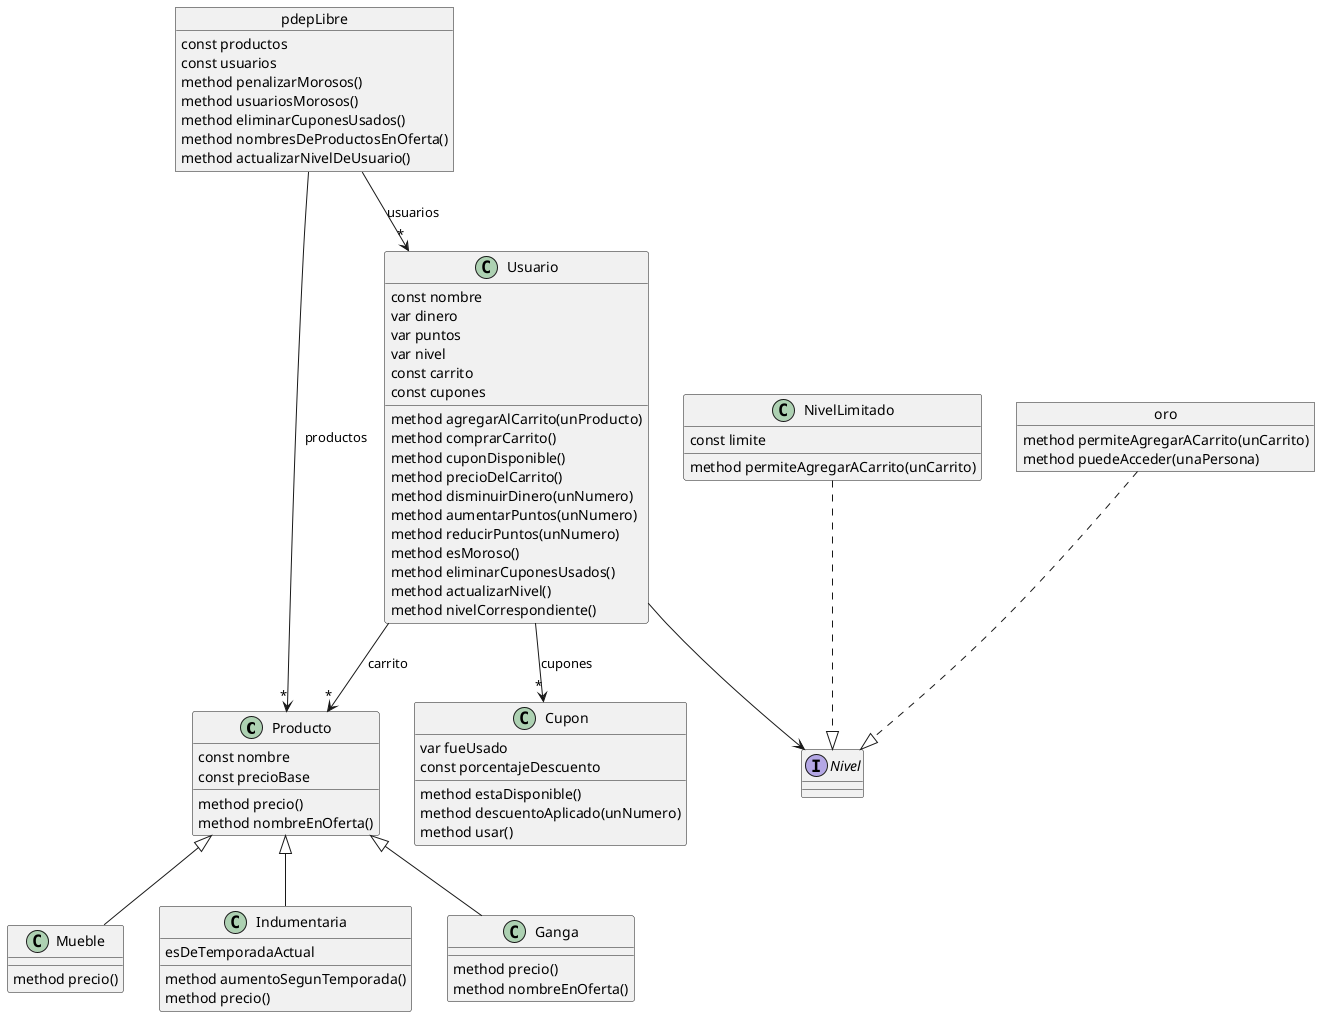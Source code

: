 @startuml

class Producto{
    const nombre
    const precioBase

    method precio()
    method nombreEnOferta()
}

class Mueble extends Producto{
    method precio()
}

class Indumentaria extends Producto{
    esDeTemporadaActual

    method aumentoSegunTemporada()
    method precio()
}

class Ganga extends Producto{
    method precio()
    method nombreEnOferta()
}

class Cupon{
    var fueUsado 
    const porcentajeDescuento
    method estaDisponible() 
    method descuentoAplicado(unNumero)
    method usar()
}

class Usuario{
    const nombre
    var dinero
    var puntos
    var nivel
    const carrito
    const cupones

    method agregarAlCarrito(unProducto)
    method comprarCarrito()
    method cuponDisponible() 
    method precioDelCarrito()
    method disminuirDinero(unNumero)
    method aumentarPuntos(unNumero)
    method reducirPuntos(unNumero)
    method esMoroso()
    method eliminarCuponesUsados()
    method actualizarNivel()
    method nivelCorrespondiente()
}


class NivelLimitado{
    const limite

    method permiteAgregarACarrito(unCarrito)
}

object oro{
   method permiteAgregarACarrito(unCarrito)
   method puedeAcceder(unaPersona)
}

object pdepLibre{
    const productos 
    const usuarios 

    method penalizarMorosos()
    method usuariosMorosos()
    method eliminarCuponesUsados()
    method nombresDeProductosEnOferta()
    method actualizarNivelDeUsuario()
}

interface Nivel{

}

pdepLibre --> "*" Usuario : usuarios 
pdepLibre --> "*" Producto : productos
Usuario --> "*" Producto : carrito
Usuario --> Nivel
Usuario --> "*" Cupon : cupones
oro ..|> Nivel
NivelLimitado ..|> Nivel

@enduml